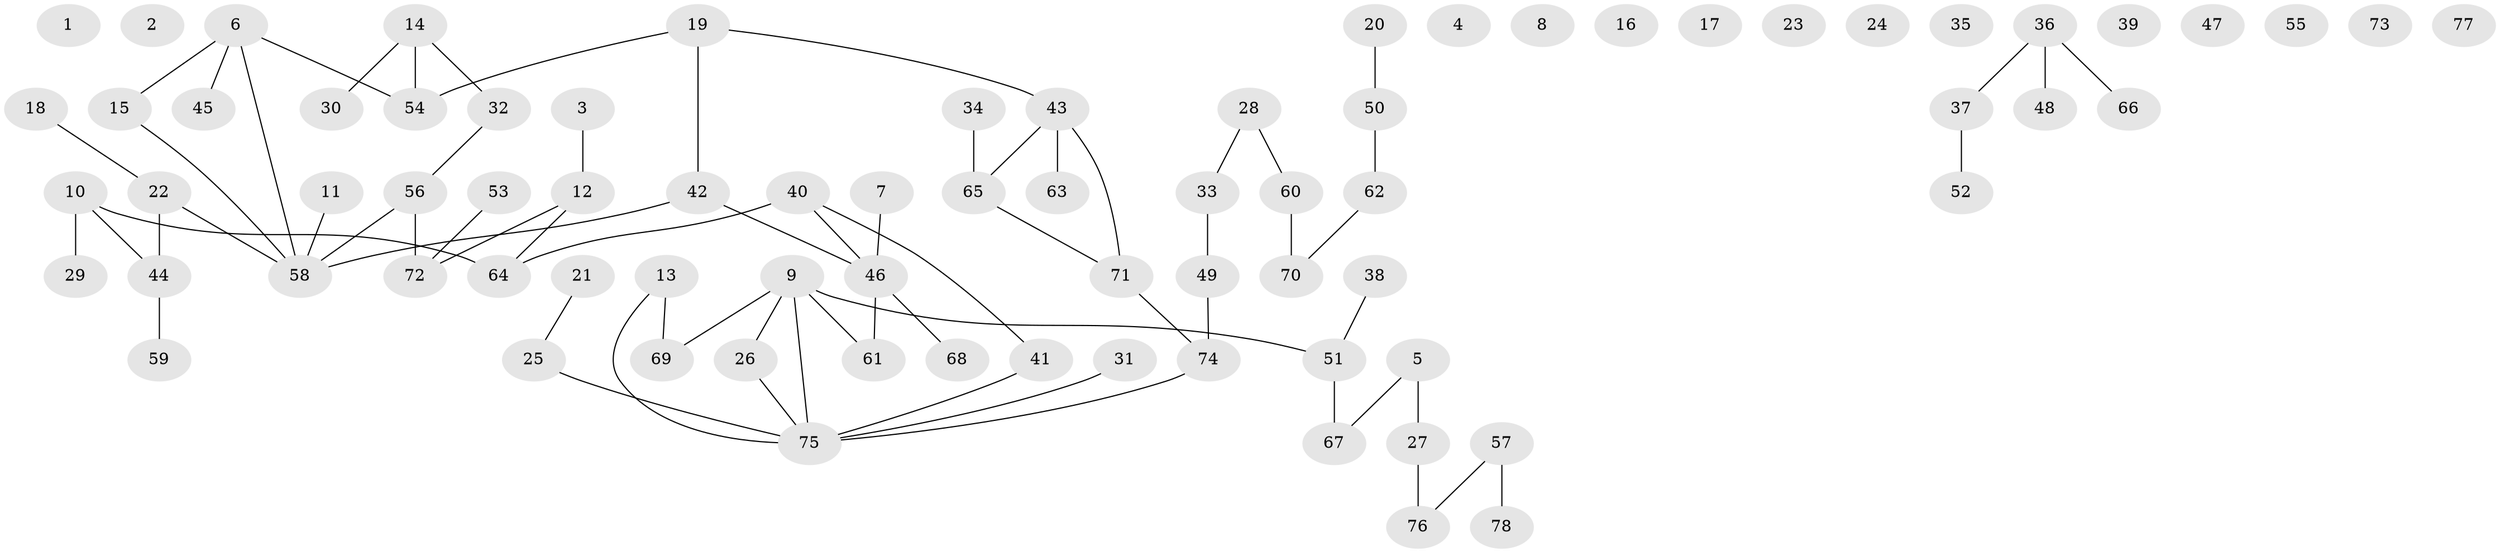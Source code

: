 // coarse degree distribution, {0: 0.32558139534883723, 2: 0.18604651162790697, 5: 0.046511627906976744, 4: 0.046511627906976744, 8: 0.023255813953488372, 1: 0.27906976744186046, 3: 0.09302325581395349}
// Generated by graph-tools (version 1.1) at 2025/16/03/04/25 18:16:40]
// undirected, 78 vertices, 72 edges
graph export_dot {
graph [start="1"]
  node [color=gray90,style=filled];
  1;
  2;
  3;
  4;
  5;
  6;
  7;
  8;
  9;
  10;
  11;
  12;
  13;
  14;
  15;
  16;
  17;
  18;
  19;
  20;
  21;
  22;
  23;
  24;
  25;
  26;
  27;
  28;
  29;
  30;
  31;
  32;
  33;
  34;
  35;
  36;
  37;
  38;
  39;
  40;
  41;
  42;
  43;
  44;
  45;
  46;
  47;
  48;
  49;
  50;
  51;
  52;
  53;
  54;
  55;
  56;
  57;
  58;
  59;
  60;
  61;
  62;
  63;
  64;
  65;
  66;
  67;
  68;
  69;
  70;
  71;
  72;
  73;
  74;
  75;
  76;
  77;
  78;
  3 -- 12;
  5 -- 27;
  5 -- 67;
  6 -- 15;
  6 -- 45;
  6 -- 54;
  6 -- 58;
  7 -- 46;
  9 -- 26;
  9 -- 51;
  9 -- 61;
  9 -- 69;
  9 -- 75;
  10 -- 29;
  10 -- 44;
  10 -- 64;
  11 -- 58;
  12 -- 64;
  12 -- 72;
  13 -- 69;
  13 -- 75;
  14 -- 30;
  14 -- 32;
  14 -- 54;
  15 -- 58;
  18 -- 22;
  19 -- 42;
  19 -- 43;
  19 -- 54;
  20 -- 50;
  21 -- 25;
  22 -- 44;
  22 -- 58;
  25 -- 75;
  26 -- 75;
  27 -- 76;
  28 -- 33;
  28 -- 60;
  31 -- 75;
  32 -- 56;
  33 -- 49;
  34 -- 65;
  36 -- 37;
  36 -- 48;
  36 -- 66;
  37 -- 52;
  38 -- 51;
  40 -- 41;
  40 -- 46;
  40 -- 64;
  41 -- 75;
  42 -- 46;
  42 -- 58;
  43 -- 63;
  43 -- 65;
  43 -- 71;
  44 -- 59;
  46 -- 61;
  46 -- 68;
  49 -- 74;
  50 -- 62;
  51 -- 67;
  53 -- 72;
  56 -- 58;
  56 -- 72;
  57 -- 76;
  57 -- 78;
  60 -- 70;
  62 -- 70;
  65 -- 71;
  71 -- 74;
  74 -- 75;
}
